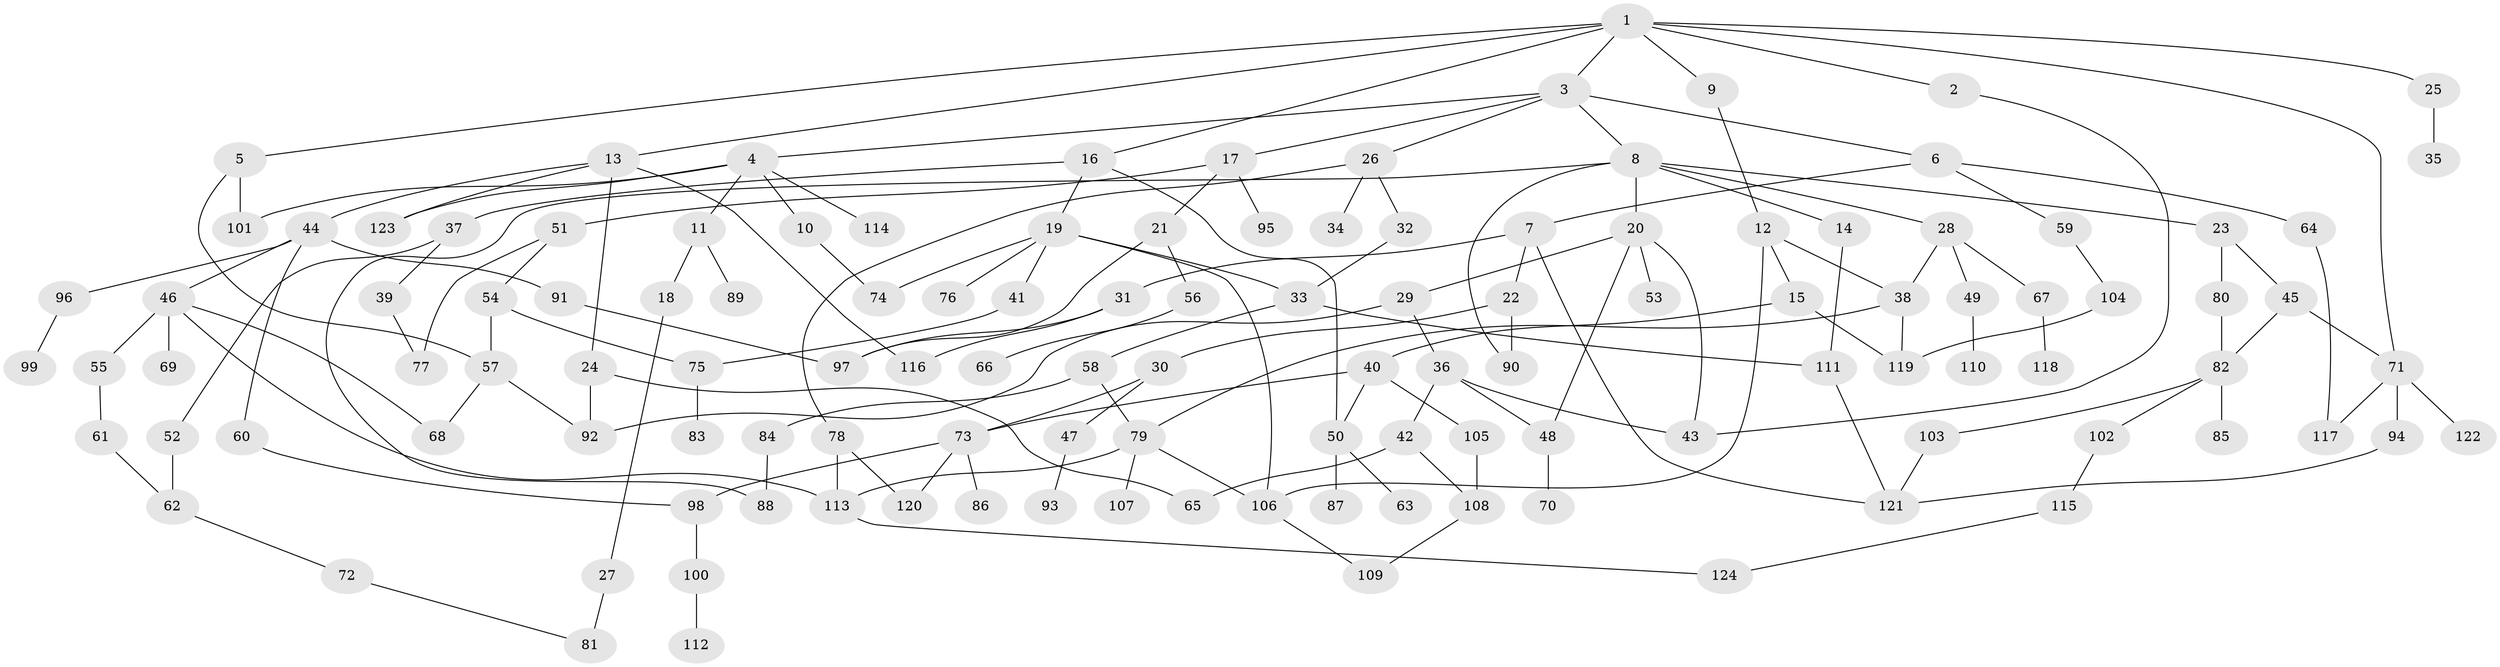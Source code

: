 // coarse degree distribution, {9: 0.011627906976744186, 2: 0.32558139534883723, 8: 0.023255813953488372, 5: 0.09302325581395349, 4: 0.1511627906976744, 7: 0.03488372093023256, 3: 0.12790697674418605, 6: 0.011627906976744186, 1: 0.22093023255813954}
// Generated by graph-tools (version 1.1) at 2025/23/03/03/25 07:23:31]
// undirected, 124 vertices, 166 edges
graph export_dot {
graph [start="1"]
  node [color=gray90,style=filled];
  1;
  2;
  3;
  4;
  5;
  6;
  7;
  8;
  9;
  10;
  11;
  12;
  13;
  14;
  15;
  16;
  17;
  18;
  19;
  20;
  21;
  22;
  23;
  24;
  25;
  26;
  27;
  28;
  29;
  30;
  31;
  32;
  33;
  34;
  35;
  36;
  37;
  38;
  39;
  40;
  41;
  42;
  43;
  44;
  45;
  46;
  47;
  48;
  49;
  50;
  51;
  52;
  53;
  54;
  55;
  56;
  57;
  58;
  59;
  60;
  61;
  62;
  63;
  64;
  65;
  66;
  67;
  68;
  69;
  70;
  71;
  72;
  73;
  74;
  75;
  76;
  77;
  78;
  79;
  80;
  81;
  82;
  83;
  84;
  85;
  86;
  87;
  88;
  89;
  90;
  91;
  92;
  93;
  94;
  95;
  96;
  97;
  98;
  99;
  100;
  101;
  102;
  103;
  104;
  105;
  106;
  107;
  108;
  109;
  110;
  111;
  112;
  113;
  114;
  115;
  116;
  117;
  118;
  119;
  120;
  121;
  122;
  123;
  124;
  1 -- 2;
  1 -- 3;
  1 -- 5;
  1 -- 9;
  1 -- 13;
  1 -- 16;
  1 -- 25;
  1 -- 71;
  2 -- 43;
  3 -- 4;
  3 -- 6;
  3 -- 8;
  3 -- 17;
  3 -- 26;
  4 -- 10;
  4 -- 11;
  4 -- 101;
  4 -- 114;
  4 -- 123;
  5 -- 57;
  5 -- 101;
  6 -- 7;
  6 -- 59;
  6 -- 64;
  7 -- 22;
  7 -- 31;
  7 -- 121;
  8 -- 14;
  8 -- 20;
  8 -- 23;
  8 -- 28;
  8 -- 90;
  8 -- 88;
  9 -- 12;
  10 -- 74;
  11 -- 18;
  11 -- 89;
  12 -- 15;
  12 -- 38;
  12 -- 106;
  13 -- 24;
  13 -- 44;
  13 -- 116;
  13 -- 123;
  14 -- 111;
  15 -- 40;
  15 -- 119;
  16 -- 19;
  16 -- 37;
  16 -- 50;
  17 -- 21;
  17 -- 51;
  17 -- 95;
  18 -- 27;
  19 -- 33;
  19 -- 41;
  19 -- 74;
  19 -- 76;
  19 -- 106;
  20 -- 29;
  20 -- 43;
  20 -- 48;
  20 -- 53;
  21 -- 56;
  21 -- 97;
  22 -- 30;
  22 -- 90;
  23 -- 45;
  23 -- 80;
  24 -- 65;
  24 -- 92;
  25 -- 35;
  26 -- 32;
  26 -- 34;
  26 -- 78;
  27 -- 81;
  28 -- 49;
  28 -- 67;
  28 -- 38;
  29 -- 36;
  29 -- 92;
  30 -- 47;
  30 -- 73;
  31 -- 97;
  31 -- 116;
  32 -- 33;
  33 -- 58;
  33 -- 111;
  36 -- 42;
  36 -- 48;
  36 -- 43;
  37 -- 39;
  37 -- 52;
  38 -- 79;
  38 -- 119;
  39 -- 77;
  40 -- 50;
  40 -- 105;
  40 -- 73;
  41 -- 75;
  42 -- 108;
  42 -- 65;
  44 -- 46;
  44 -- 60;
  44 -- 91;
  44 -- 96;
  45 -- 71;
  45 -- 82;
  46 -- 55;
  46 -- 69;
  46 -- 68;
  46 -- 113;
  47 -- 93;
  48 -- 70;
  49 -- 110;
  50 -- 63;
  50 -- 87;
  51 -- 54;
  51 -- 77;
  52 -- 62;
  54 -- 75;
  54 -- 57;
  55 -- 61;
  56 -- 66;
  57 -- 68;
  57 -- 92;
  58 -- 84;
  58 -- 79;
  59 -- 104;
  60 -- 98;
  61 -- 62;
  62 -- 72;
  64 -- 117;
  67 -- 118;
  71 -- 94;
  71 -- 117;
  71 -- 122;
  72 -- 81;
  73 -- 86;
  73 -- 120;
  73 -- 98;
  75 -- 83;
  78 -- 113;
  78 -- 120;
  79 -- 106;
  79 -- 107;
  79 -- 113;
  80 -- 82;
  82 -- 85;
  82 -- 102;
  82 -- 103;
  84 -- 88;
  91 -- 97;
  94 -- 121;
  96 -- 99;
  98 -- 100;
  100 -- 112;
  102 -- 115;
  103 -- 121;
  104 -- 119;
  105 -- 108;
  106 -- 109;
  108 -- 109;
  111 -- 121;
  113 -- 124;
  115 -- 124;
}
